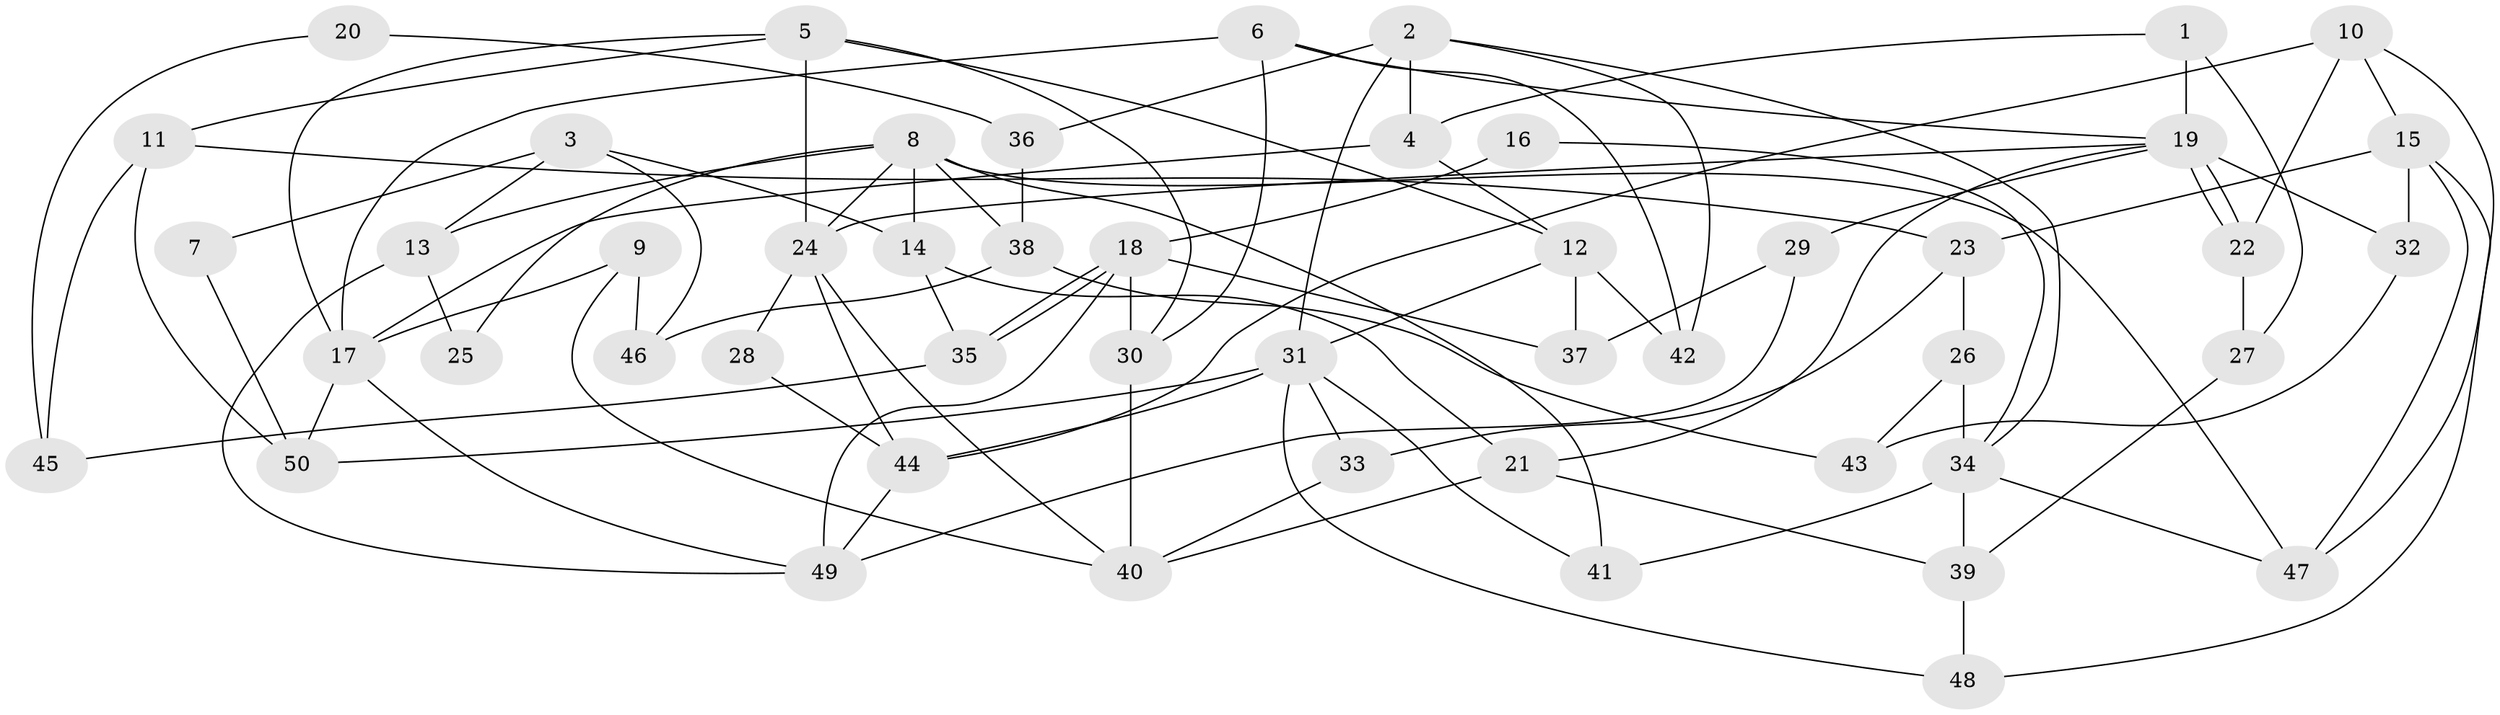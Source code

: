 // coarse degree distribution, {2: 0.15, 4: 0.25, 5: 0.2, 3: 0.2, 8: 0.15, 6: 0.05}
// Generated by graph-tools (version 1.1) at 2025/52/03/04/25 21:52:46]
// undirected, 50 vertices, 100 edges
graph export_dot {
graph [start="1"]
  node [color=gray90,style=filled];
  1;
  2;
  3;
  4;
  5;
  6;
  7;
  8;
  9;
  10;
  11;
  12;
  13;
  14;
  15;
  16;
  17;
  18;
  19;
  20;
  21;
  22;
  23;
  24;
  25;
  26;
  27;
  28;
  29;
  30;
  31;
  32;
  33;
  34;
  35;
  36;
  37;
  38;
  39;
  40;
  41;
  42;
  43;
  44;
  45;
  46;
  47;
  48;
  49;
  50;
  1 -- 27;
  1 -- 19;
  1 -- 4;
  2 -- 42;
  2 -- 4;
  2 -- 31;
  2 -- 34;
  2 -- 36;
  3 -- 13;
  3 -- 14;
  3 -- 7;
  3 -- 46;
  4 -- 17;
  4 -- 12;
  5 -- 12;
  5 -- 17;
  5 -- 11;
  5 -- 24;
  5 -- 30;
  6 -- 30;
  6 -- 19;
  6 -- 17;
  6 -- 42;
  7 -- 50;
  8 -- 47;
  8 -- 38;
  8 -- 13;
  8 -- 14;
  8 -- 24;
  8 -- 25;
  8 -- 41;
  9 -- 40;
  9 -- 17;
  9 -- 46;
  10 -- 44;
  10 -- 15;
  10 -- 22;
  10 -- 47;
  11 -- 23;
  11 -- 45;
  11 -- 50;
  12 -- 37;
  12 -- 31;
  12 -- 42;
  13 -- 49;
  13 -- 25;
  14 -- 21;
  14 -- 35;
  15 -- 47;
  15 -- 48;
  15 -- 23;
  15 -- 32;
  16 -- 18;
  16 -- 34;
  17 -- 50;
  17 -- 49;
  18 -- 35;
  18 -- 35;
  18 -- 49;
  18 -- 30;
  18 -- 37;
  19 -- 24;
  19 -- 22;
  19 -- 22;
  19 -- 21;
  19 -- 29;
  19 -- 32;
  20 -- 45;
  20 -- 36;
  21 -- 40;
  21 -- 39;
  22 -- 27;
  23 -- 33;
  23 -- 26;
  24 -- 28;
  24 -- 40;
  24 -- 44;
  26 -- 34;
  26 -- 43;
  27 -- 39;
  28 -- 44;
  29 -- 49;
  29 -- 37;
  30 -- 40;
  31 -- 33;
  31 -- 41;
  31 -- 44;
  31 -- 48;
  31 -- 50;
  32 -- 43;
  33 -- 40;
  34 -- 41;
  34 -- 39;
  34 -- 47;
  35 -- 45;
  36 -- 38;
  38 -- 43;
  38 -- 46;
  39 -- 48;
  44 -- 49;
}
